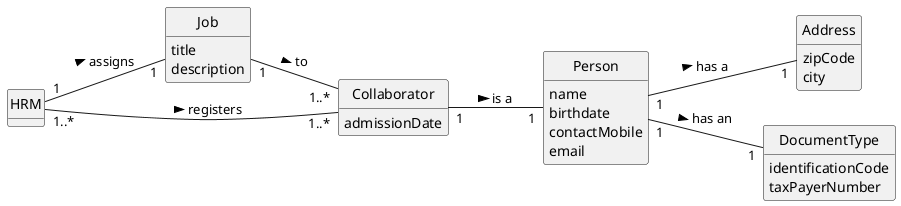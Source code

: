 @startuml
skinparam monochrome true
skinparam packageStyle rectangle
skinparam shadowing false

left to right direction

skinparam classAttributeIconSize 0

hide circle
hide methods


class HRM {
}

class Job {
    title
    description
}

class Collaborator {
    admissionDate
}

class Person {
    name
    birthdate
    contactMobile
    email
}

class Address{
    zipCode
    city
}

class DocumentType{
  identificationCode
  taxPayerNumber
}

' Relationships
Person "1" -- "1" Address: has a >
Collaborator "1" -- "1" Person: is a >
Person  "1" -- "1"  DocumentType : has an >
HRM "1..*" -- "1..*" Collaborator : registers >
HRM "1" -- "1" Job : assigns >
Job "1" -- "1..*" Collaborator : to >

@enduml
